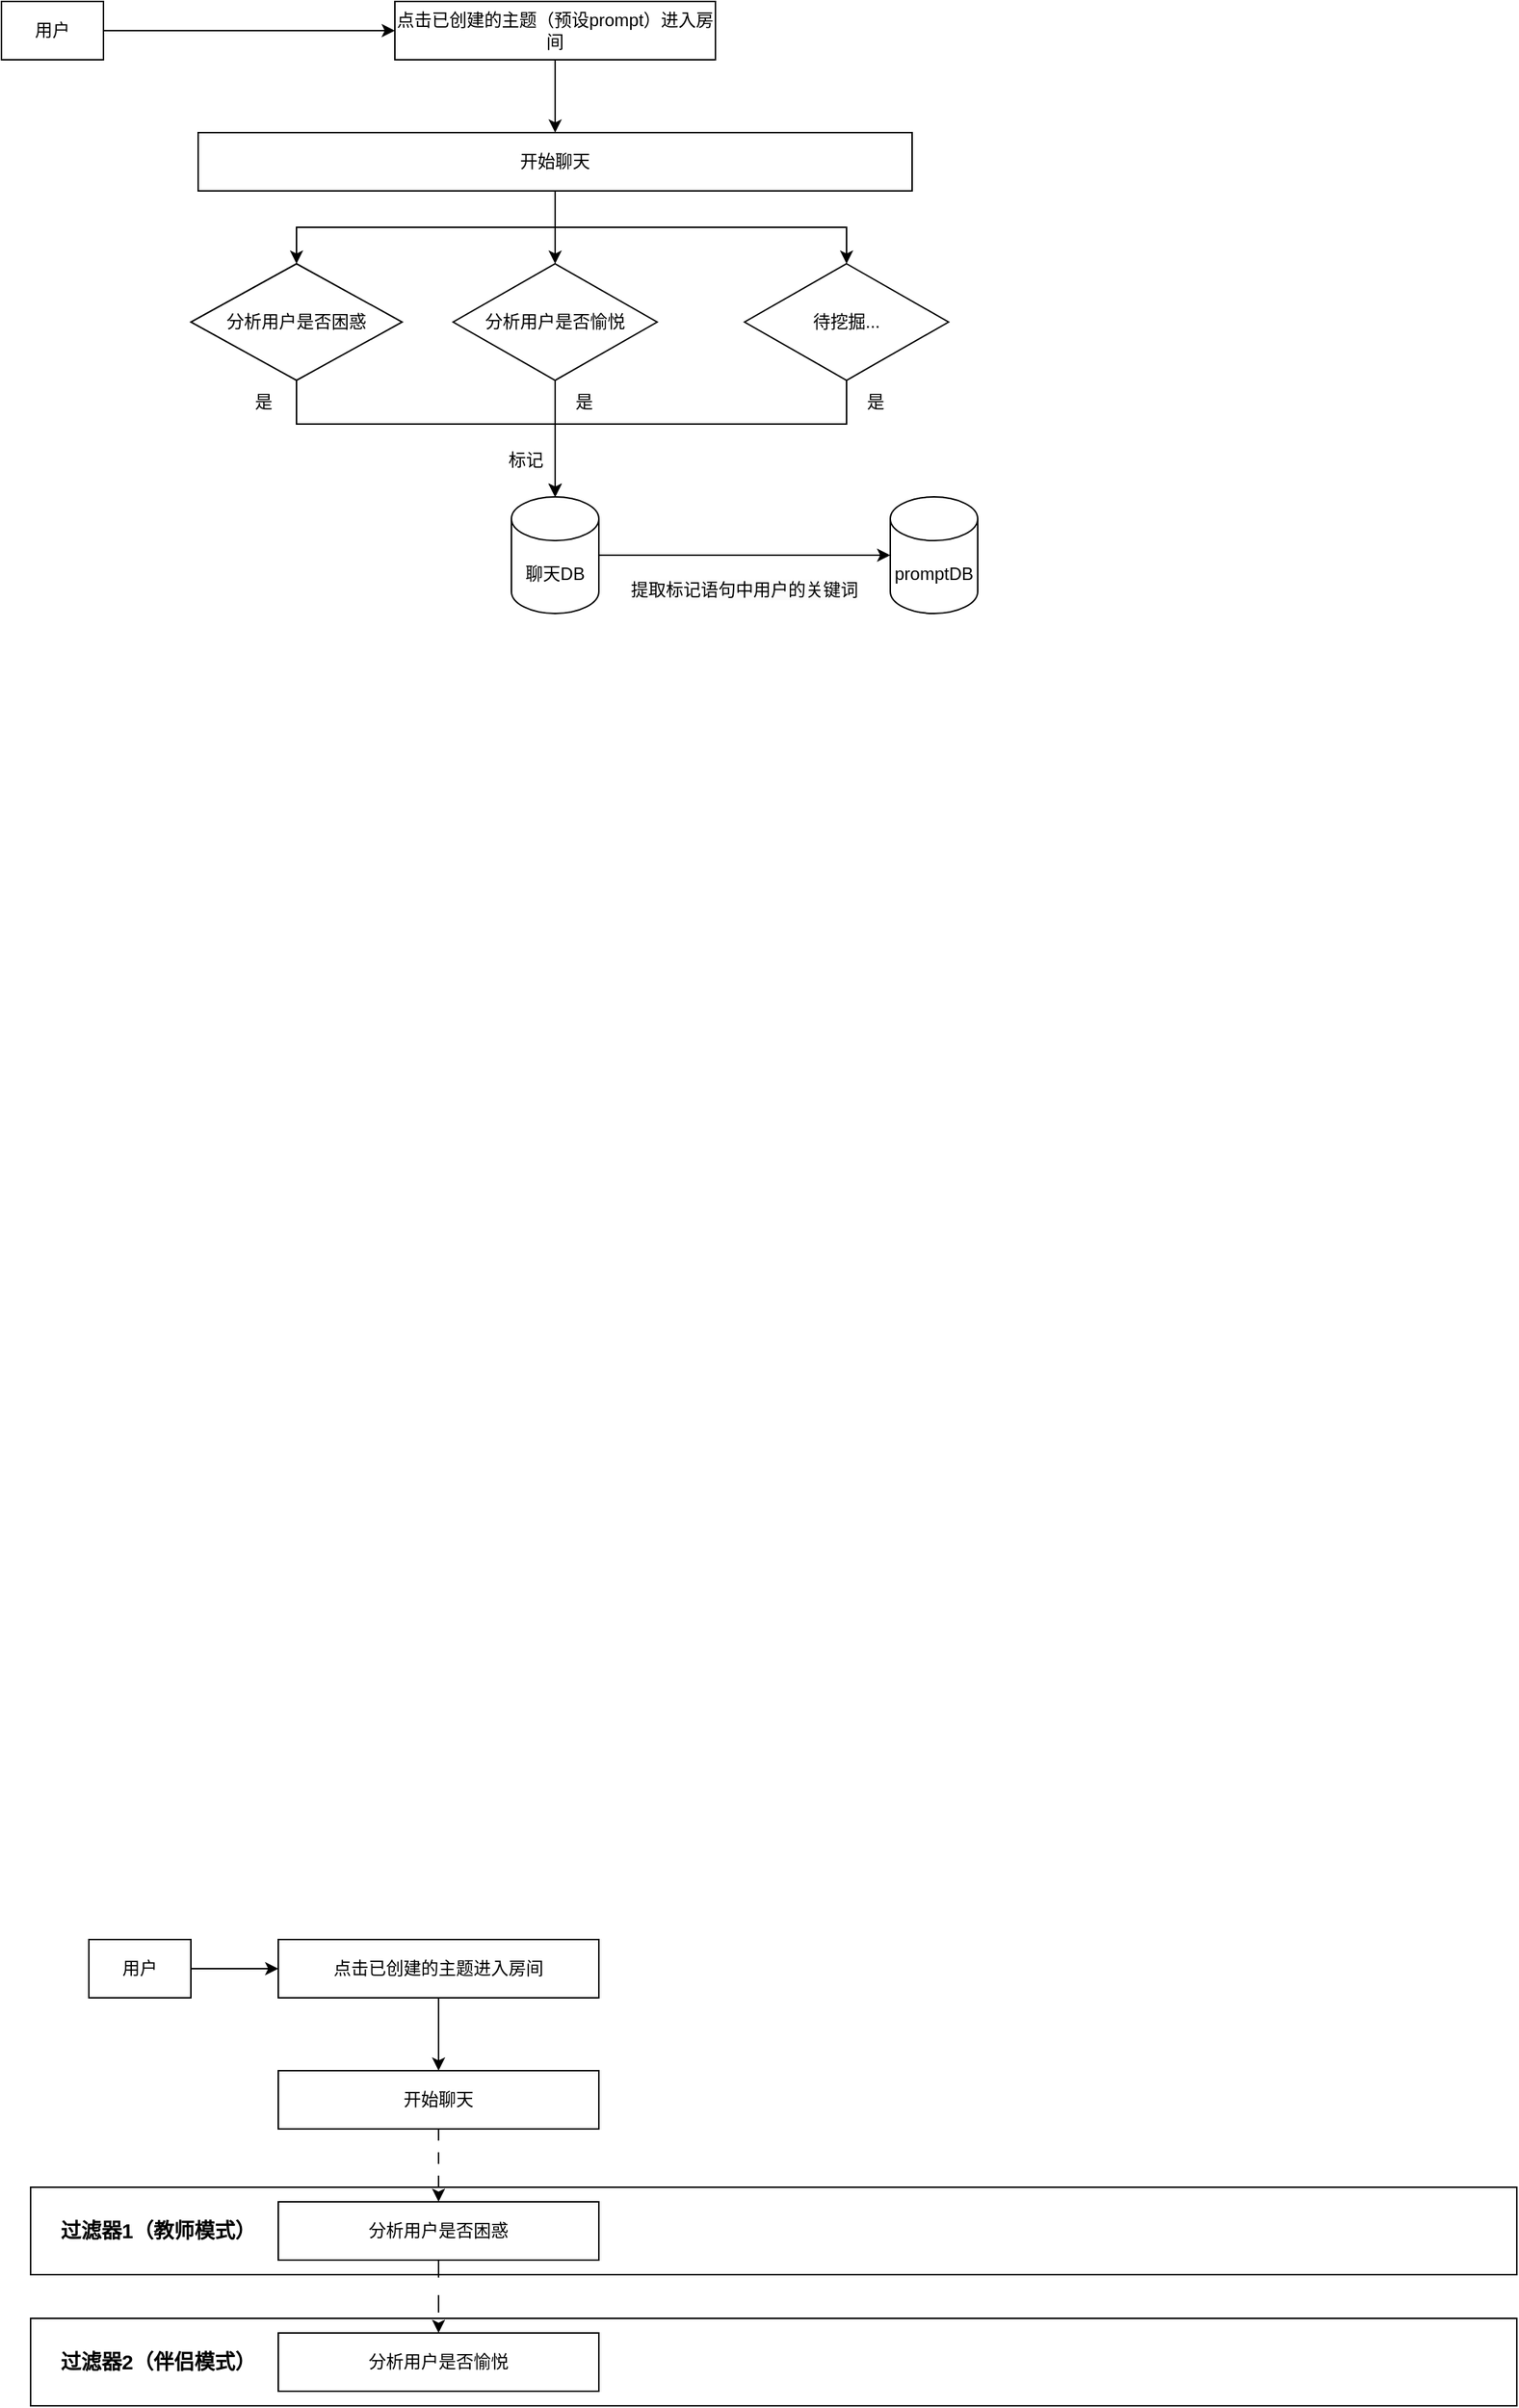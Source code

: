 <mxfile version="22.1.16" type="github">
  <diagram name="第 1 页" id="3c7-YKSq7JLv_ibGxWt0">
    <mxGraphModel dx="893" dy="548" grid="1" gridSize="10" guides="1" tooltips="1" connect="1" arrows="1" fold="1" page="1" pageScale="1" pageWidth="827" pageHeight="1169" math="0" shadow="0">
      <root>
        <mxCell id="0" />
        <mxCell id="1" parent="0" />
        <mxCell id="Y2pjcOXVoZPDimEb5wzu-3" style="edgeStyle=orthogonalEdgeStyle;rounded=0;orthogonalLoop=1;jettySize=auto;html=1;entryX=0;entryY=0.5;entryDx=0;entryDy=0;" edge="1" parent="1" source="CQSmMKJmLMmd6HDstxWm-1" target="Y2pjcOXVoZPDimEb5wzu-1">
          <mxGeometry relative="1" as="geometry" />
        </mxCell>
        <mxCell id="CQSmMKJmLMmd6HDstxWm-1" value="用户" style="rounded=0;whiteSpace=wrap;html=1;" parent="1" vertex="1">
          <mxGeometry x="130" y="110" width="70" height="40" as="geometry" />
        </mxCell>
        <mxCell id="Y2pjcOXVoZPDimEb5wzu-4" style="edgeStyle=orthogonalEdgeStyle;rounded=0;orthogonalLoop=1;jettySize=auto;html=1;entryX=0.5;entryY=0;entryDx=0;entryDy=0;" edge="1" parent="1" source="Y2pjcOXVoZPDimEb5wzu-1" target="Y2pjcOXVoZPDimEb5wzu-2">
          <mxGeometry relative="1" as="geometry" />
        </mxCell>
        <mxCell id="Y2pjcOXVoZPDimEb5wzu-1" value="点击已创建的主题（预设prompt）进入房间" style="rounded=0;whiteSpace=wrap;html=1;" vertex="1" parent="1">
          <mxGeometry x="400" y="110" width="220" height="40" as="geometry" />
        </mxCell>
        <mxCell id="Y2pjcOXVoZPDimEb5wzu-27" value="" style="edgeStyle=orthogonalEdgeStyle;rounded=0;orthogonalLoop=1;jettySize=auto;html=1;" edge="1" parent="1" source="Y2pjcOXVoZPDimEb5wzu-2" target="Y2pjcOXVoZPDimEb5wzu-26">
          <mxGeometry relative="1" as="geometry" />
        </mxCell>
        <mxCell id="Y2pjcOXVoZPDimEb5wzu-32" value="" style="edgeStyle=orthogonalEdgeStyle;rounded=0;orthogonalLoop=1;jettySize=auto;html=1;" edge="1" parent="1" source="Y2pjcOXVoZPDimEb5wzu-2" target="Y2pjcOXVoZPDimEb5wzu-28">
          <mxGeometry relative="1" as="geometry" />
        </mxCell>
        <mxCell id="Y2pjcOXVoZPDimEb5wzu-33" style="edgeStyle=orthogonalEdgeStyle;rounded=0;orthogonalLoop=1;jettySize=auto;html=1;entryX=0.5;entryY=0;entryDx=0;entryDy=0;" edge="1" parent="1" source="Y2pjcOXVoZPDimEb5wzu-2" target="Y2pjcOXVoZPDimEb5wzu-31">
          <mxGeometry relative="1" as="geometry" />
        </mxCell>
        <mxCell id="Y2pjcOXVoZPDimEb5wzu-2" value="开始聊天" style="rounded=0;whiteSpace=wrap;html=1;" vertex="1" parent="1">
          <mxGeometry x="265" y="200" width="490" height="40" as="geometry" />
        </mxCell>
        <mxCell id="Y2pjcOXVoZPDimEb5wzu-13" value="" style="rounded=0;whiteSpace=wrap;html=1;" vertex="1" parent="1">
          <mxGeometry x="150" y="1700" width="1020" height="60" as="geometry" />
        </mxCell>
        <mxCell id="Y2pjcOXVoZPDimEb5wzu-14" style="edgeStyle=orthogonalEdgeStyle;rounded=0;orthogonalLoop=1;jettySize=auto;html=1;entryX=0;entryY=0.5;entryDx=0;entryDy=0;" edge="1" parent="1" source="Y2pjcOXVoZPDimEb5wzu-15" target="Y2pjcOXVoZPDimEb5wzu-17">
          <mxGeometry relative="1" as="geometry" />
        </mxCell>
        <mxCell id="Y2pjcOXVoZPDimEb5wzu-15" value="用户" style="rounded=0;whiteSpace=wrap;html=1;" vertex="1" parent="1">
          <mxGeometry x="190" y="1440" width="70" height="40" as="geometry" />
        </mxCell>
        <mxCell id="Y2pjcOXVoZPDimEb5wzu-16" style="edgeStyle=orthogonalEdgeStyle;rounded=0;orthogonalLoop=1;jettySize=auto;html=1;entryX=0.5;entryY=0;entryDx=0;entryDy=0;" edge="1" parent="1" source="Y2pjcOXVoZPDimEb5wzu-17" target="Y2pjcOXVoZPDimEb5wzu-20">
          <mxGeometry relative="1" as="geometry" />
        </mxCell>
        <mxCell id="Y2pjcOXVoZPDimEb5wzu-17" value="点击已创建的主题进入房间" style="rounded=0;whiteSpace=wrap;html=1;" vertex="1" parent="1">
          <mxGeometry x="320" y="1440" width="220" height="40" as="geometry" />
        </mxCell>
        <mxCell id="Y2pjcOXVoZPDimEb5wzu-18" value="" style="rounded=0;whiteSpace=wrap;html=1;" vertex="1" parent="1">
          <mxGeometry x="150" y="1610" width="1020" height="60" as="geometry" />
        </mxCell>
        <mxCell id="Y2pjcOXVoZPDimEb5wzu-19" value="" style="edgeStyle=orthogonalEdgeStyle;rounded=0;orthogonalLoop=1;jettySize=auto;html=1;dashed=1;dashPattern=8 8;" edge="1" parent="1" source="Y2pjcOXVoZPDimEb5wzu-20" target="Y2pjcOXVoZPDimEb5wzu-22">
          <mxGeometry relative="1" as="geometry" />
        </mxCell>
        <mxCell id="Y2pjcOXVoZPDimEb5wzu-20" value="开始聊天" style="rounded=0;whiteSpace=wrap;html=1;" vertex="1" parent="1">
          <mxGeometry x="320" y="1530" width="220" height="40" as="geometry" />
        </mxCell>
        <mxCell id="Y2pjcOXVoZPDimEb5wzu-21" value="" style="edgeStyle=orthogonalEdgeStyle;rounded=0;orthogonalLoop=1;jettySize=auto;html=1;dashed=1;dashPattern=12 12;" edge="1" parent="1" source="Y2pjcOXVoZPDimEb5wzu-22" target="Y2pjcOXVoZPDimEb5wzu-24">
          <mxGeometry relative="1" as="geometry" />
        </mxCell>
        <mxCell id="Y2pjcOXVoZPDimEb5wzu-22" value="分析用户是否困惑" style="rounded=0;whiteSpace=wrap;html=1;" vertex="1" parent="1">
          <mxGeometry x="320" y="1620" width="220" height="40" as="geometry" />
        </mxCell>
        <mxCell id="Y2pjcOXVoZPDimEb5wzu-23" value="&lt;font style=&quot;font-size: 14px;&quot;&gt;过滤器1（教师模式）&lt;/font&gt;" style="text;html=1;strokeColor=none;fillColor=none;align=center;verticalAlign=middle;whiteSpace=wrap;rounded=0;fontStyle=1" vertex="1" parent="1">
          <mxGeometry x="165" y="1625" width="145" height="30" as="geometry" />
        </mxCell>
        <mxCell id="Y2pjcOXVoZPDimEb5wzu-24" value="分析用户是否愉悦" style="rounded=0;whiteSpace=wrap;html=1;" vertex="1" parent="1">
          <mxGeometry x="320" y="1710" width="220" height="40" as="geometry" />
        </mxCell>
        <mxCell id="Y2pjcOXVoZPDimEb5wzu-25" value="&lt;font style=&quot;font-size: 14px;&quot;&gt;过滤器2（伴侣模式）&lt;/font&gt;" style="text;html=1;strokeColor=none;fillColor=none;align=center;verticalAlign=middle;whiteSpace=wrap;rounded=0;fontStyle=1" vertex="1" parent="1">
          <mxGeometry x="165" y="1715" width="145" height="30" as="geometry" />
        </mxCell>
        <mxCell id="Y2pjcOXVoZPDimEb5wzu-26" value="分析用户是否困惑" style="rhombus;whiteSpace=wrap;html=1;" vertex="1" parent="1">
          <mxGeometry x="260" y="290" width="145" height="80" as="geometry" />
        </mxCell>
        <mxCell id="Y2pjcOXVoZPDimEb5wzu-28" value="分析用户是否愉悦" style="rhombus;whiteSpace=wrap;html=1;" vertex="1" parent="1">
          <mxGeometry x="440" y="290" width="140" height="80" as="geometry" />
        </mxCell>
        <mxCell id="Y2pjcOXVoZPDimEb5wzu-37" style="edgeStyle=orthogonalEdgeStyle;rounded=0;orthogonalLoop=1;jettySize=auto;html=1;" edge="1" parent="1" source="Y2pjcOXVoZPDimEb5wzu-31" target="Y2pjcOXVoZPDimEb5wzu-34">
          <mxGeometry relative="1" as="geometry">
            <Array as="points">
              <mxPoint x="710" y="400" />
              <mxPoint x="510" y="400" />
            </Array>
          </mxGeometry>
        </mxCell>
        <mxCell id="Y2pjcOXVoZPDimEb5wzu-31" value="待挖掘..." style="rhombus;whiteSpace=wrap;html=1;" vertex="1" parent="1">
          <mxGeometry x="640" y="290" width="140" height="80" as="geometry" />
        </mxCell>
        <mxCell id="Y2pjcOXVoZPDimEb5wzu-44" style="edgeStyle=orthogonalEdgeStyle;rounded=0;orthogonalLoop=1;jettySize=auto;html=1;entryX=0;entryY=0.5;entryDx=0;entryDy=0;entryPerimeter=0;" edge="1" parent="1" source="Y2pjcOXVoZPDimEb5wzu-34" target="Y2pjcOXVoZPDimEb5wzu-46">
          <mxGeometry relative="1" as="geometry">
            <mxPoint x="670" y="490" as="targetPoint" />
          </mxGeometry>
        </mxCell>
        <mxCell id="Y2pjcOXVoZPDimEb5wzu-34" value="聊天DB" style="shape=cylinder3;whiteSpace=wrap;html=1;boundedLbl=1;backgroundOutline=1;size=15;" vertex="1" parent="1">
          <mxGeometry x="480" y="450" width="60" height="80" as="geometry" />
        </mxCell>
        <mxCell id="Y2pjcOXVoZPDimEb5wzu-35" style="edgeStyle=orthogonalEdgeStyle;rounded=0;orthogonalLoop=1;jettySize=auto;html=1;entryX=0.5;entryY=0;entryDx=0;entryDy=0;entryPerimeter=0;" edge="1" parent="1" source="Y2pjcOXVoZPDimEb5wzu-26" target="Y2pjcOXVoZPDimEb5wzu-34">
          <mxGeometry relative="1" as="geometry">
            <Array as="points">
              <mxPoint x="333" y="400" />
              <mxPoint x="510" y="400" />
            </Array>
          </mxGeometry>
        </mxCell>
        <mxCell id="Y2pjcOXVoZPDimEb5wzu-36" style="edgeStyle=orthogonalEdgeStyle;rounded=0;orthogonalLoop=1;jettySize=auto;html=1;exitX=0.5;exitY=1;exitDx=0;exitDy=0;entryX=0.5;entryY=0;entryDx=0;entryDy=0;entryPerimeter=0;" edge="1" parent="1" source="Y2pjcOXVoZPDimEb5wzu-28" target="Y2pjcOXVoZPDimEb5wzu-34">
          <mxGeometry relative="1" as="geometry" />
        </mxCell>
        <mxCell id="Y2pjcOXVoZPDimEb5wzu-38" value="是" style="text;html=1;strokeColor=none;fillColor=none;align=center;verticalAlign=middle;whiteSpace=wrap;rounded=0;" vertex="1" parent="1">
          <mxGeometry x="280" y="370" width="60" height="30" as="geometry" />
        </mxCell>
        <mxCell id="Y2pjcOXVoZPDimEb5wzu-39" value="是" style="text;html=1;strokeColor=none;fillColor=none;align=center;verticalAlign=middle;whiteSpace=wrap;rounded=0;" vertex="1" parent="1">
          <mxGeometry x="500" y="370" width="60" height="30" as="geometry" />
        </mxCell>
        <mxCell id="Y2pjcOXVoZPDimEb5wzu-40" value="是" style="text;html=1;strokeColor=none;fillColor=none;align=center;verticalAlign=middle;whiteSpace=wrap;rounded=0;" vertex="1" parent="1">
          <mxGeometry x="700" y="370" width="60" height="30" as="geometry" />
        </mxCell>
        <mxCell id="Y2pjcOXVoZPDimEb5wzu-41" value="标记" style="text;html=1;strokeColor=none;fillColor=none;align=center;verticalAlign=middle;whiteSpace=wrap;rounded=0;" vertex="1" parent="1">
          <mxGeometry x="460" y="410" width="60" height="30" as="geometry" />
        </mxCell>
        <mxCell id="Y2pjcOXVoZPDimEb5wzu-46" value="promptDB" style="shape=cylinder3;whiteSpace=wrap;html=1;boundedLbl=1;backgroundOutline=1;size=15;" vertex="1" parent="1">
          <mxGeometry x="740" y="450" width="60" height="80" as="geometry" />
        </mxCell>
        <mxCell id="Y2pjcOXVoZPDimEb5wzu-47" value="&lt;span style=&quot;color: rgb(0, 0, 0); font-family: Helvetica; font-size: 12px; font-style: normal; font-variant-ligatures: normal; font-variant-caps: normal; font-weight: 400; letter-spacing: normal; orphans: 2; text-align: center; text-indent: 0px; text-transform: none; widows: 2; word-spacing: 0px; -webkit-text-stroke-width: 0px; background-color: rgb(251, 251, 251); text-decoration-thickness: initial; text-decoration-style: initial; text-decoration-color: initial; float: none; display: inline !important;&quot;&gt;提取标记语句中用户的关键词&lt;/span&gt;" style="text;whiteSpace=wrap;html=1;" vertex="1" parent="1">
          <mxGeometry x="560" y="500" width="160" height="40" as="geometry" />
        </mxCell>
      </root>
    </mxGraphModel>
  </diagram>
</mxfile>
